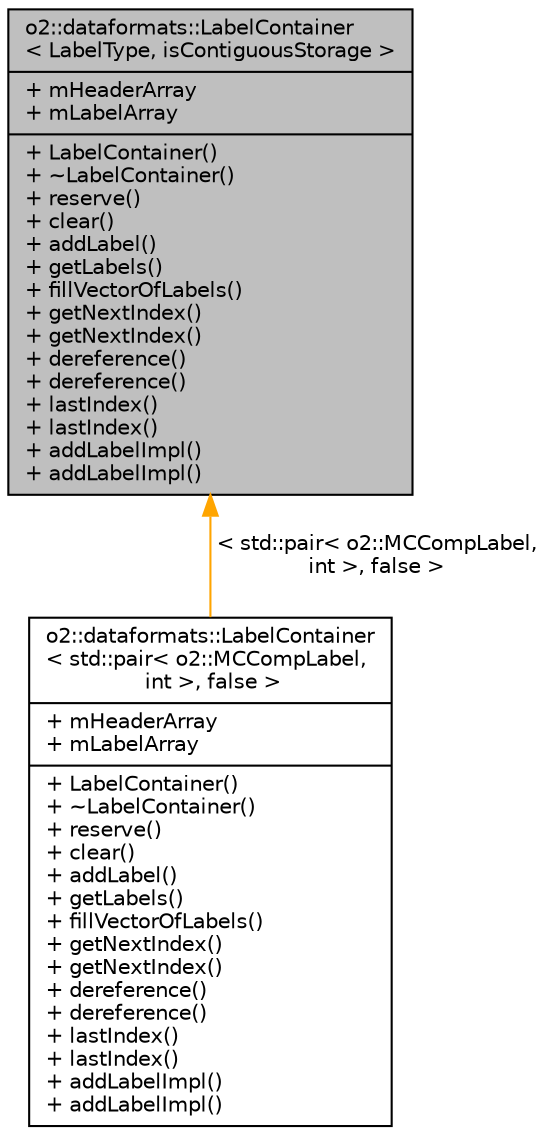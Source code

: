 digraph "o2::dataformats::LabelContainer&lt; LabelType, isContiguousStorage &gt;"
{
 // INTERACTIVE_SVG=YES
  bgcolor="transparent";
  edge [fontname="Helvetica",fontsize="10",labelfontname="Helvetica",labelfontsize="10"];
  node [fontname="Helvetica",fontsize="10",shape=record];
  Node1 [label="{o2::dataformats::LabelContainer\l\< LabelType, isContiguousStorage \>\n|+ mHeaderArray\l+ mLabelArray\l|+ LabelContainer()\l+ ~LabelContainer()\l+ reserve()\l+ clear()\l+ addLabel()\l+ getLabels()\l+ fillVectorOfLabels()\l+ getNextIndex()\l+ getNextIndex()\l+ dereference()\l+ dereference()\l+ lastIndex()\l+ lastIndex()\l+ addLabelImpl()\l+ addLabelImpl()\l}",height=0.2,width=0.4,color="black", fillcolor="grey75", style="filled", fontcolor="black"];
  Node1 -> Node2 [dir="back",color="orange",fontsize="10",style="solid",label=" \< std::pair\< o2::MCCompLabel,\l int \>, false \>" ,fontname="Helvetica"];
  Node2 [label="{o2::dataformats::LabelContainer\l\< std::pair\< o2::MCCompLabel,\l int \>, false \>\n|+ mHeaderArray\l+ mLabelArray\l|+ LabelContainer()\l+ ~LabelContainer()\l+ reserve()\l+ clear()\l+ addLabel()\l+ getLabels()\l+ fillVectorOfLabels()\l+ getNextIndex()\l+ getNextIndex()\l+ dereference()\l+ dereference()\l+ lastIndex()\l+ lastIndex()\l+ addLabelImpl()\l+ addLabelImpl()\l}",height=0.2,width=0.4,color="black",URL="$d6/d4c/classo2_1_1dataformats_1_1LabelContainer.html"];
}
